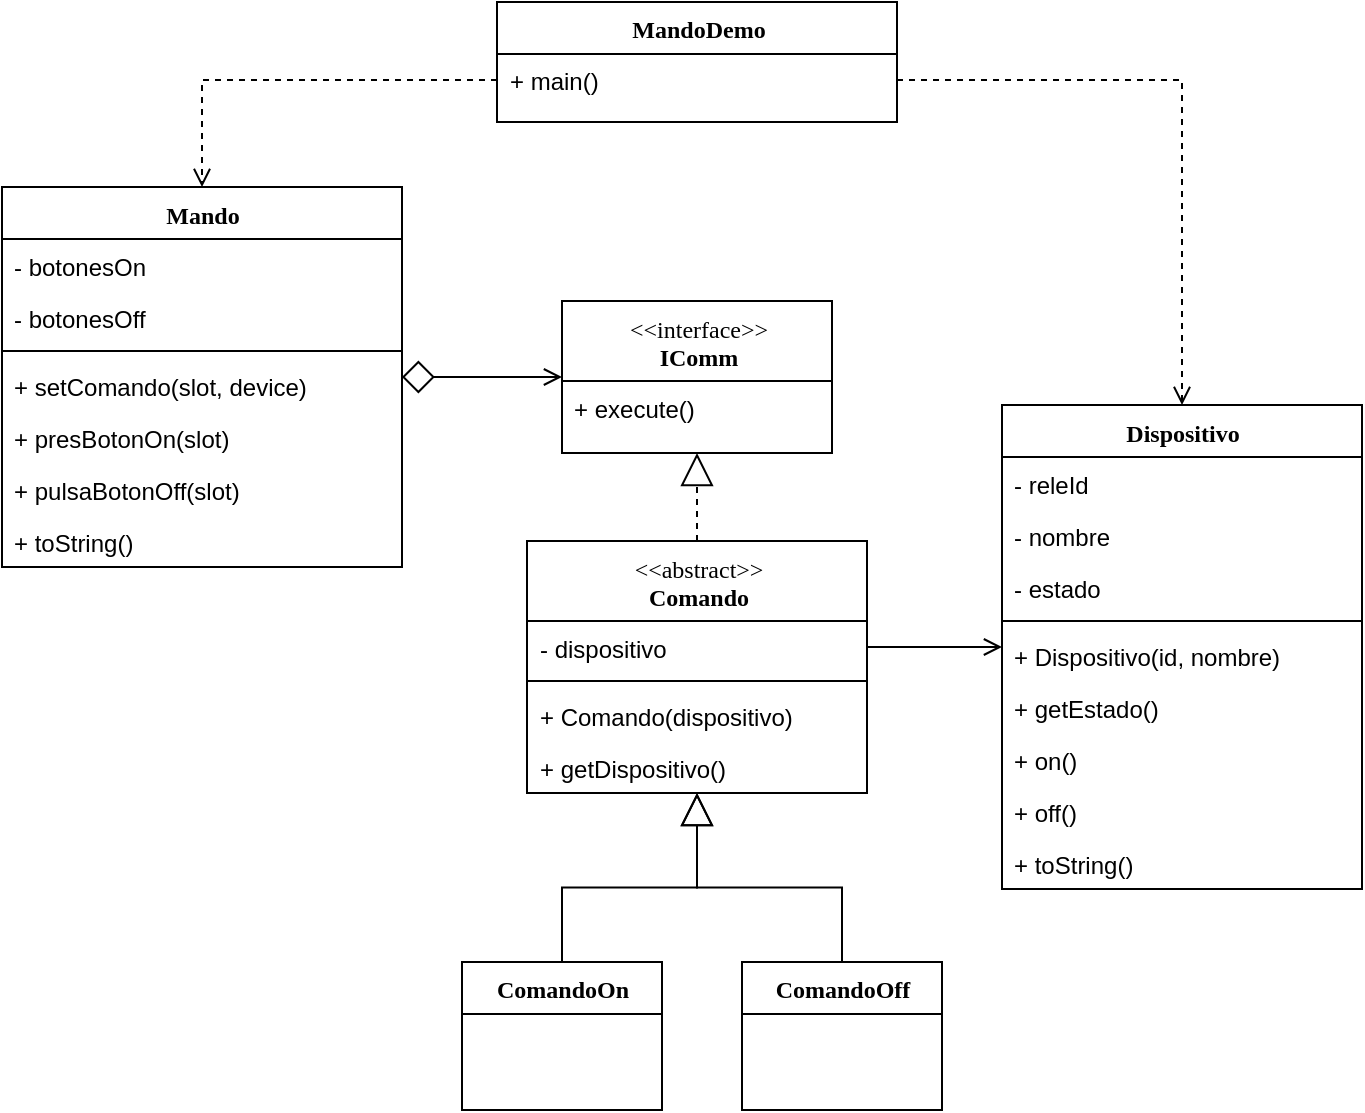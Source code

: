 <mxfile version="12.7.9" type="device"><diagram name="Page-1" id="6133507b-19e7-1e82-6fc7-422aa6c4b21f"><mxGraphModel dx="871" dy="690" grid="1" gridSize="10" guides="1" tooltips="1" connect="1" arrows="1" fold="1" page="1" pageScale="1" pageWidth="1100" pageHeight="850" background="#ffffff" math="0" shadow="0"><root><mxCell id="0"/><mxCell id="1" parent="0"/><mxCell id="k4Gq46ZmnG4q5HY4bMzm-15" style="edgeStyle=orthogonalEdgeStyle;rounded=0;orthogonalLoop=1;jettySize=auto;html=1;exitX=0.5;exitY=0;exitDx=0;exitDy=0;endArrow=block;endFill=0;endSize=14;" parent="1" source="hTbq626JnpjuCLhztbyR-5" target="k4Gq46ZmnG4q5HY4bMzm-1" edge="1"><mxGeometry relative="1" as="geometry"/></mxCell><mxCell id="hTbq626JnpjuCLhztbyR-5" value="ComandoOn" style="swimlane;html=1;fontStyle=1;align=center;verticalAlign=top;childLayout=stackLayout;horizontal=1;startSize=26;horizontalStack=0;resizeParent=1;resizeLast=0;collapsible=1;marginBottom=0;swimlaneFillColor=#ffffff;rounded=0;shadow=0;comic=0;labelBackgroundColor=none;strokeWidth=1;fillColor=none;fontFamily=Verdana;fontSize=12" parent="1" vertex="1"><mxGeometry x="360" y="510" width="100" height="74" as="geometry"/></mxCell><mxCell id="iVs2XZifFlkdp_exIPpt-6" style="edgeStyle=orthogonalEdgeStyle;rounded=0;orthogonalLoop=1;jettySize=auto;html=1;exitX=0.5;exitY=0;exitDx=0;exitDy=0;entryX=0.5;entryY=1;entryDx=0;entryDy=0;endArrow=block;endFill=0;endSize=14;dashed=1;" parent="1" source="k4Gq46ZmnG4q5HY4bMzm-1" target="iVs2XZifFlkdp_exIPpt-1" edge="1"><mxGeometry relative="1" as="geometry"/></mxCell><mxCell id="k4Gq46ZmnG4q5HY4bMzm-1" value="&lt;span style=&quot;font-weight: normal&quot;&gt;&amp;lt;&amp;lt;abstract&amp;gt;&amp;gt;&lt;/span&gt;&lt;br&gt;Comando" style="swimlane;html=1;fontStyle=1;align=center;verticalAlign=top;childLayout=stackLayout;horizontal=1;startSize=40;horizontalStack=0;resizeParent=1;resizeLast=0;collapsible=1;marginBottom=0;swimlaneFillColor=#ffffff;rounded=0;shadow=0;comic=0;labelBackgroundColor=none;strokeWidth=1;fillColor=none;fontFamily=Verdana;fontSize=12" parent="1" vertex="1"><mxGeometry x="392.5" y="299.5" width="170" height="126" as="geometry"/></mxCell><mxCell id="iVs2XZifFlkdp_exIPpt-5" value="- dispositivo" style="text;html=1;strokeColor=none;fillColor=none;align=left;verticalAlign=top;spacingLeft=4;spacingRight=4;whiteSpace=wrap;overflow=hidden;rotatable=0;points=[[0,0.5],[1,0.5]];portConstraint=eastwest;" parent="k4Gq46ZmnG4q5HY4bMzm-1" vertex="1"><mxGeometry y="40" width="170" height="26" as="geometry"/></mxCell><mxCell id="iVs2XZifFlkdp_exIPpt-4" value="" style="line;html=1;strokeWidth=1;fillColor=none;align=left;verticalAlign=middle;spacingTop=-1;spacingLeft=3;spacingRight=3;rotatable=0;labelPosition=right;points=[];portConstraint=eastwest;" parent="k4Gq46ZmnG4q5HY4bMzm-1" vertex="1"><mxGeometry y="66" width="170" height="8" as="geometry"/></mxCell><mxCell id="iVs2XZifFlkdp_exIPpt-3" value="+ Comando(dispositivo)" style="text;html=1;strokeColor=none;fillColor=none;align=left;verticalAlign=top;spacingLeft=4;spacingRight=4;whiteSpace=wrap;overflow=hidden;rotatable=0;points=[[0,0.5],[1,0.5]];portConstraint=eastwest;" parent="k4Gq46ZmnG4q5HY4bMzm-1" vertex="1"><mxGeometry y="74" width="170" height="26" as="geometry"/></mxCell><mxCell id="nzj0tMXLRuaTXg482sEI-1" value="+ getDispositivo()" style="text;html=1;strokeColor=none;fillColor=none;align=left;verticalAlign=top;spacingLeft=4;spacingRight=4;whiteSpace=wrap;overflow=hidden;rotatable=0;points=[[0,0.5],[1,0.5]];portConstraint=eastwest;" vertex="1" parent="k4Gq46ZmnG4q5HY4bMzm-1"><mxGeometry y="100" width="170" height="26" as="geometry"/></mxCell><mxCell id="iVs2XZifFlkdp_exIPpt-1" value="&lt;span style=&quot;font-weight: normal&quot;&gt;&amp;lt;&amp;lt;interface&amp;gt;&amp;gt;&lt;/span&gt;&lt;br&gt;IComm" style="swimlane;html=1;fontStyle=1;align=center;verticalAlign=top;childLayout=stackLayout;horizontal=1;startSize=40;horizontalStack=0;resizeParent=1;resizeLast=0;collapsible=1;marginBottom=0;swimlaneFillColor=#ffffff;rounded=0;shadow=0;comic=0;labelBackgroundColor=none;strokeWidth=1;fillColor=none;fontFamily=Verdana;fontSize=12" parent="1" vertex="1"><mxGeometry x="410" y="179.5" width="135" height="76" as="geometry"/></mxCell><mxCell id="iVs2XZifFlkdp_exIPpt-2" value="+ execute()" style="text;html=1;strokeColor=none;fillColor=none;align=left;verticalAlign=top;spacingLeft=4;spacingRight=4;whiteSpace=wrap;overflow=hidden;rotatable=0;points=[[0,0.5],[1,0.5]];portConstraint=eastwest;" parent="iVs2XZifFlkdp_exIPpt-1" vertex="1"><mxGeometry y="40" width="135" height="26" as="geometry"/></mxCell><mxCell id="iVs2XZifFlkdp_exIPpt-8" style="edgeStyle=orthogonalEdgeStyle;rounded=0;orthogonalLoop=1;jettySize=auto;html=1;exitX=0.5;exitY=0;exitDx=0;exitDy=0;endArrow=block;endFill=0;endSize=14;" parent="1" source="iVs2XZifFlkdp_exIPpt-7" target="k4Gq46ZmnG4q5HY4bMzm-1" edge="1"><mxGeometry relative="1" as="geometry"/></mxCell><mxCell id="iVs2XZifFlkdp_exIPpt-7" value="ComandoOff" style="swimlane;html=1;fontStyle=1;align=center;verticalAlign=top;childLayout=stackLayout;horizontal=1;startSize=26;horizontalStack=0;resizeParent=1;resizeLast=0;collapsible=1;marginBottom=0;swimlaneFillColor=#ffffff;rounded=0;shadow=0;comic=0;labelBackgroundColor=none;strokeWidth=1;fillColor=none;fontFamily=Verdana;fontSize=12" parent="1" vertex="1"><mxGeometry x="500" y="510" width="100" height="74" as="geometry"/></mxCell><mxCell id="iVs2XZifFlkdp_exIPpt-24" style="edgeStyle=orthogonalEdgeStyle;rounded=0;orthogonalLoop=1;jettySize=auto;html=1;endArrow=open;endFill=0;endSize=7;startArrow=diamond;startFill=0;startSize=14;" parent="1" source="iVs2XZifFlkdp_exIPpt-9" target="iVs2XZifFlkdp_exIPpt-1" edge="1"><mxGeometry relative="1" as="geometry"><mxPoint x="330" y="382" as="sourcePoint"/></mxGeometry></mxCell><mxCell id="iVs2XZifFlkdp_exIPpt-9" value="Mando" style="swimlane;html=1;fontStyle=1;align=center;verticalAlign=top;childLayout=stackLayout;horizontal=1;startSize=26;horizontalStack=0;resizeParent=1;resizeLast=0;collapsible=1;marginBottom=0;swimlaneFillColor=#ffffff;rounded=0;shadow=0;comic=0;labelBackgroundColor=none;strokeWidth=1;fillColor=none;fontFamily=Verdana;fontSize=12" parent="1" vertex="1"><mxGeometry x="130" y="122.5" width="200" height="190" as="geometry"/></mxCell><mxCell id="iVs2XZifFlkdp_exIPpt-10" value="- botonesOn" style="text;html=1;strokeColor=none;fillColor=none;align=left;verticalAlign=top;spacingLeft=4;spacingRight=4;whiteSpace=wrap;overflow=hidden;rotatable=0;points=[[0,0.5],[1,0.5]];portConstraint=eastwest;" parent="iVs2XZifFlkdp_exIPpt-9" vertex="1"><mxGeometry y="26" width="200" height="26" as="geometry"/></mxCell><mxCell id="iVs2XZifFlkdp_exIPpt-15" value="- botonesOff" style="text;html=1;strokeColor=none;fillColor=none;align=left;verticalAlign=top;spacingLeft=4;spacingRight=4;whiteSpace=wrap;overflow=hidden;rotatable=0;points=[[0,0.5],[1,0.5]];portConstraint=eastwest;" parent="iVs2XZifFlkdp_exIPpt-9" vertex="1"><mxGeometry y="52" width="200" height="26" as="geometry"/></mxCell><mxCell id="iVs2XZifFlkdp_exIPpt-11" value="" style="line;html=1;strokeWidth=1;fillColor=none;align=left;verticalAlign=middle;spacingTop=-1;spacingLeft=3;spacingRight=3;rotatable=0;labelPosition=right;points=[];portConstraint=eastwest;" parent="iVs2XZifFlkdp_exIPpt-9" vertex="1"><mxGeometry y="78" width="200" height="8" as="geometry"/></mxCell><mxCell id="iVs2XZifFlkdp_exIPpt-12" value="+ setComando(slot, device)" style="text;html=1;strokeColor=none;fillColor=none;align=left;verticalAlign=top;spacingLeft=4;spacingRight=4;whiteSpace=wrap;overflow=hidden;rotatable=0;points=[[0,0.5],[1,0.5]];portConstraint=eastwest;" parent="iVs2XZifFlkdp_exIPpt-9" vertex="1"><mxGeometry y="86" width="200" height="26" as="geometry"/></mxCell><mxCell id="iVs2XZifFlkdp_exIPpt-13" value="+ presBotonOn(slot)" style="text;html=1;strokeColor=none;fillColor=none;align=left;verticalAlign=top;spacingLeft=4;spacingRight=4;whiteSpace=wrap;overflow=hidden;rotatable=0;points=[[0,0.5],[1,0.5]];portConstraint=eastwest;" parent="iVs2XZifFlkdp_exIPpt-9" vertex="1"><mxGeometry y="112" width="200" height="26" as="geometry"/></mxCell><mxCell id="iVs2XZifFlkdp_exIPpt-14" value="+ pulsaBotonOff(slot)" style="text;html=1;strokeColor=none;fillColor=none;align=left;verticalAlign=top;spacingLeft=4;spacingRight=4;whiteSpace=wrap;overflow=hidden;rotatable=0;points=[[0,0.5],[1,0.5]];portConstraint=eastwest;" parent="iVs2XZifFlkdp_exIPpt-9" vertex="1"><mxGeometry y="138" width="200" height="26" as="geometry"/></mxCell><mxCell id="nzj0tMXLRuaTXg482sEI-4" value="+ toString()" style="text;html=1;strokeColor=none;fillColor=none;align=left;verticalAlign=top;spacingLeft=4;spacingRight=4;whiteSpace=wrap;overflow=hidden;rotatable=0;points=[[0,0.5],[1,0.5]];portConstraint=eastwest;" vertex="1" parent="iVs2XZifFlkdp_exIPpt-9"><mxGeometry y="164" width="200" height="26" as="geometry"/></mxCell><mxCell id="iVs2XZifFlkdp_exIPpt-16" value="Dispositivo" style="swimlane;html=1;fontStyle=1;align=center;verticalAlign=top;childLayout=stackLayout;horizontal=1;startSize=26;horizontalStack=0;resizeParent=1;resizeLast=0;collapsible=1;marginBottom=0;swimlaneFillColor=#ffffff;rounded=0;shadow=0;comic=0;labelBackgroundColor=none;strokeWidth=1;fillColor=none;fontFamily=Verdana;fontSize=12" parent="1" vertex="1"><mxGeometry x="630" y="231.5" width="180" height="242" as="geometry"/></mxCell><mxCell id="iVs2XZifFlkdp_exIPpt-17" value="- releId" style="text;html=1;strokeColor=none;fillColor=none;align=left;verticalAlign=top;spacingLeft=4;spacingRight=4;whiteSpace=wrap;overflow=hidden;rotatable=0;points=[[0,0.5],[1,0.5]];portConstraint=eastwest;" parent="iVs2XZifFlkdp_exIPpt-16" vertex="1"><mxGeometry y="26" width="180" height="26" as="geometry"/></mxCell><mxCell id="iVs2XZifFlkdp_exIPpt-18" value="- nombre" style="text;html=1;strokeColor=none;fillColor=none;align=left;verticalAlign=top;spacingLeft=4;spacingRight=4;whiteSpace=wrap;overflow=hidden;rotatable=0;points=[[0,0.5],[1,0.5]];portConstraint=eastwest;" parent="iVs2XZifFlkdp_exIPpt-16" vertex="1"><mxGeometry y="52" width="180" height="26" as="geometry"/></mxCell><mxCell id="nzj0tMXLRuaTXg482sEI-2" value="- estado" style="text;html=1;strokeColor=none;fillColor=none;align=left;verticalAlign=top;spacingLeft=4;spacingRight=4;whiteSpace=wrap;overflow=hidden;rotatable=0;points=[[0,0.5],[1,0.5]];portConstraint=eastwest;" vertex="1" parent="iVs2XZifFlkdp_exIPpt-16"><mxGeometry y="78" width="180" height="26" as="geometry"/></mxCell><mxCell id="iVs2XZifFlkdp_exIPpt-19" value="" style="line;html=1;strokeWidth=1;fillColor=none;align=left;verticalAlign=middle;spacingTop=-1;spacingLeft=3;spacingRight=3;rotatable=0;labelPosition=right;points=[];portConstraint=eastwest;" parent="iVs2XZifFlkdp_exIPpt-16" vertex="1"><mxGeometry y="104" width="180" height="8" as="geometry"/></mxCell><mxCell id="iVs2XZifFlkdp_exIPpt-20" value="+ Dispositivo(id, nombre)" style="text;html=1;strokeColor=none;fillColor=none;align=left;verticalAlign=top;spacingLeft=4;spacingRight=4;whiteSpace=wrap;overflow=hidden;rotatable=0;points=[[0,0.5],[1,0.5]];portConstraint=eastwest;" parent="iVs2XZifFlkdp_exIPpt-16" vertex="1"><mxGeometry y="112" width="180" height="26" as="geometry"/></mxCell><mxCell id="nzj0tMXLRuaTXg482sEI-3" value="+ getEstado()" style="text;html=1;strokeColor=none;fillColor=none;align=left;verticalAlign=top;spacingLeft=4;spacingRight=4;whiteSpace=wrap;overflow=hidden;rotatable=0;points=[[0,0.5],[1,0.5]];portConstraint=eastwest;" vertex="1" parent="iVs2XZifFlkdp_exIPpt-16"><mxGeometry y="138" width="180" height="26" as="geometry"/></mxCell><mxCell id="iVs2XZifFlkdp_exIPpt-21" value="+ on()" style="text;html=1;strokeColor=none;fillColor=none;align=left;verticalAlign=top;spacingLeft=4;spacingRight=4;whiteSpace=wrap;overflow=hidden;rotatable=0;points=[[0,0.5],[1,0.5]];portConstraint=eastwest;" parent="iVs2XZifFlkdp_exIPpt-16" vertex="1"><mxGeometry y="164" width="180" height="26" as="geometry"/></mxCell><mxCell id="iVs2XZifFlkdp_exIPpt-22" value="+ off()" style="text;html=1;strokeColor=none;fillColor=none;align=left;verticalAlign=top;spacingLeft=4;spacingRight=4;whiteSpace=wrap;overflow=hidden;rotatable=0;points=[[0,0.5],[1,0.5]];portConstraint=eastwest;" parent="iVs2XZifFlkdp_exIPpt-16" vertex="1"><mxGeometry y="190" width="180" height="26" as="geometry"/></mxCell><mxCell id="nzj0tMXLRuaTXg482sEI-5" value="+ toString()" style="text;html=1;strokeColor=none;fillColor=none;align=left;verticalAlign=top;spacingLeft=4;spacingRight=4;whiteSpace=wrap;overflow=hidden;rotatable=0;points=[[0,0.5],[1,0.5]];portConstraint=eastwest;" vertex="1" parent="iVs2XZifFlkdp_exIPpt-16"><mxGeometry y="216" width="180" height="26" as="geometry"/></mxCell><mxCell id="iVs2XZifFlkdp_exIPpt-23" style="edgeStyle=orthogonalEdgeStyle;rounded=0;orthogonalLoop=1;jettySize=auto;html=1;exitX=1;exitY=0.5;exitDx=0;exitDy=0;endArrow=open;endFill=0;endSize=7;" parent="1" source="iVs2XZifFlkdp_exIPpt-5" target="iVs2XZifFlkdp_exIPpt-16" edge="1"><mxGeometry relative="1" as="geometry"/></mxCell><mxCell id="iVs2XZifFlkdp_exIPpt-25" value="MandoDemo" style="swimlane;html=1;fontStyle=1;align=center;verticalAlign=top;childLayout=stackLayout;horizontal=1;startSize=26;horizontalStack=0;resizeParent=1;resizeLast=0;collapsible=1;marginBottom=0;swimlaneFillColor=#ffffff;rounded=0;shadow=0;comic=0;labelBackgroundColor=none;strokeWidth=1;fillColor=none;fontFamily=Verdana;fontSize=12" parent="1" vertex="1"><mxGeometry x="377.5" y="30" width="200" height="60" as="geometry"/></mxCell><mxCell id="iVs2XZifFlkdp_exIPpt-29" value="+ main()" style="text;html=1;strokeColor=none;fillColor=none;align=left;verticalAlign=top;spacingLeft=4;spacingRight=4;whiteSpace=wrap;overflow=hidden;rotatable=0;points=[[0,0.5],[1,0.5]];portConstraint=eastwest;" parent="iVs2XZifFlkdp_exIPpt-25" vertex="1"><mxGeometry y="26" width="200" height="26" as="geometry"/></mxCell><mxCell id="iVs2XZifFlkdp_exIPpt-32" style="edgeStyle=orthogonalEdgeStyle;rounded=0;orthogonalLoop=1;jettySize=auto;html=1;exitX=0;exitY=0.5;exitDx=0;exitDy=0;startArrow=none;startFill=0;startSize=14;endArrow=open;endFill=0;endSize=7;dashed=1;" parent="1" source="iVs2XZifFlkdp_exIPpt-29" target="iVs2XZifFlkdp_exIPpt-9" edge="1"><mxGeometry relative="1" as="geometry"/></mxCell><mxCell id="iVs2XZifFlkdp_exIPpt-33" style="edgeStyle=orthogonalEdgeStyle;rounded=0;orthogonalLoop=1;jettySize=auto;html=1;entryX=0.5;entryY=0;entryDx=0;entryDy=0;dashed=1;startArrow=none;startFill=0;startSize=14;endArrow=open;endFill=0;endSize=7;" parent="1" source="iVs2XZifFlkdp_exIPpt-29" target="iVs2XZifFlkdp_exIPpt-16" edge="1"><mxGeometry relative="1" as="geometry"/></mxCell></root></mxGraphModel></diagram></mxfile>